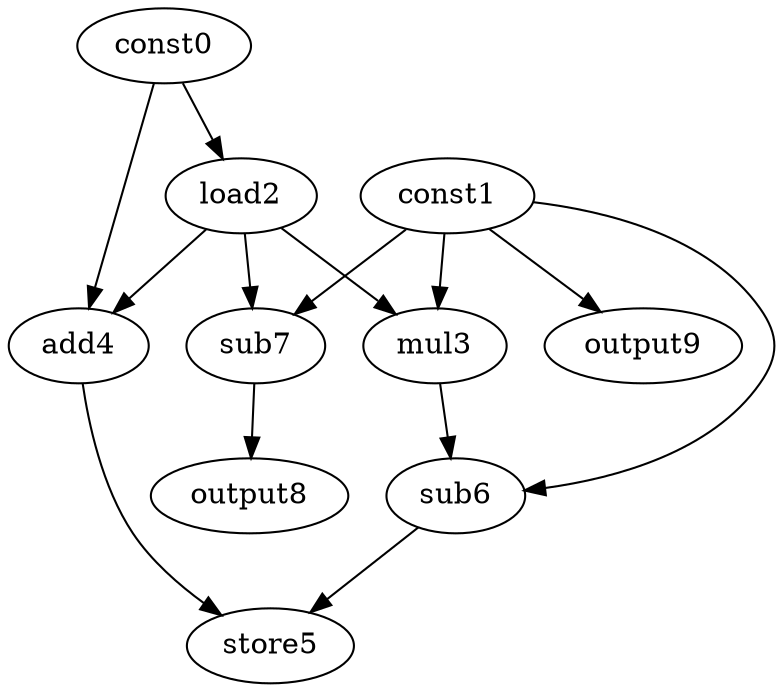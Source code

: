 digraph G { 
const0[opcode=const]; 
const1[opcode=const]; 
load2[opcode=load]; 
mul3[opcode=mul]; 
add4[opcode=add]; 
store5[opcode=store]; 
sub6[opcode=sub]; 
sub7[opcode=sub]; 
output8[opcode=output]; 
output9[opcode=output]; 
const0->load2[operand=0];
const1->output9[operand=0];
const1->mul3[operand=0];
load2->mul3[operand=1];
const0->add4[operand=0];
load2->add4[operand=1];
const1->sub7[operand=0];
load2->sub7[operand=1];
const1->sub6[operand=0];
mul3->sub6[operand=1];
sub7->output8[operand=0];
add4->store5[operand=0];
sub6->store5[operand=1];
}

